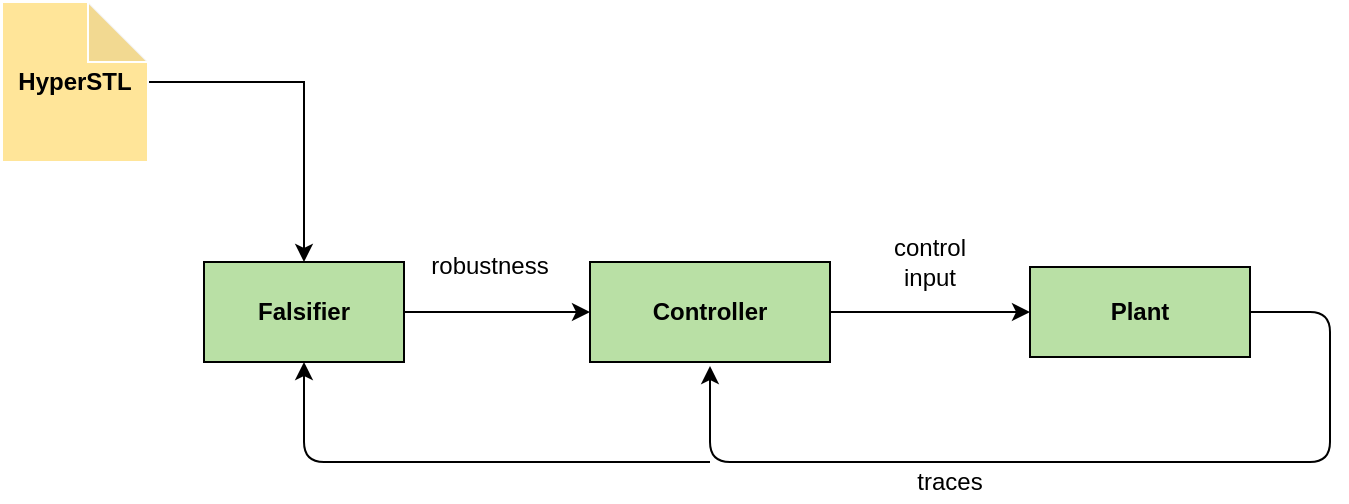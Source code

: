 <mxfile version="14.9.8" type="github">
  <diagram id="2gOYRXs8kX6Jgaj4g1zR" name="Page-1">
    <mxGraphModel dx="1201" dy="712" grid="1" gridSize="10" guides="1" tooltips="1" connect="1" arrows="1" fold="1" page="1" pageScale="1" pageWidth="850" pageHeight="1100" math="0" shadow="0">
      <root>
        <mxCell id="0" />
        <mxCell id="1" parent="0" />
        <mxCell id="rfJm-Gr54Hu4AGXSLJ_7-8" style="edgeStyle=orthogonalEdgeStyle;rounded=0;orthogonalLoop=1;jettySize=auto;html=1;exitX=1;exitY=0.5;exitDx=0;exitDy=0;entryX=0;entryY=0.5;entryDx=0;entryDy=0;" edge="1" parent="1" source="rfJm-Gr54Hu4AGXSLJ_7-1" target="rfJm-Gr54Hu4AGXSLJ_7-3">
          <mxGeometry relative="1" as="geometry" />
        </mxCell>
        <mxCell id="rfJm-Gr54Hu4AGXSLJ_7-1" value="&lt;b&gt;Falsifier&lt;/b&gt;" style="rounded=0;whiteSpace=wrap;html=1;fillColor=#B9E0A5;" vertex="1" parent="1">
          <mxGeometry x="207" y="390" width="100" height="50" as="geometry" />
        </mxCell>
        <mxCell id="rfJm-Gr54Hu4AGXSLJ_7-9" style="edgeStyle=orthogonalEdgeStyle;rounded=0;orthogonalLoop=1;jettySize=auto;html=1;entryX=0;entryY=0.5;entryDx=0;entryDy=0;" edge="1" parent="1" source="rfJm-Gr54Hu4AGXSLJ_7-3" target="rfJm-Gr54Hu4AGXSLJ_7-4">
          <mxGeometry relative="1" as="geometry">
            <mxPoint x="610" y="415" as="targetPoint" />
          </mxGeometry>
        </mxCell>
        <mxCell id="rfJm-Gr54Hu4AGXSLJ_7-3" value="&lt;b&gt;Controller&lt;/b&gt;" style="rounded=0;whiteSpace=wrap;html=1;fillColor=#B9E0A5;" vertex="1" parent="1">
          <mxGeometry x="400" y="390" width="120" height="50" as="geometry" />
        </mxCell>
        <mxCell id="rfJm-Gr54Hu4AGXSLJ_7-4" value="&lt;b&gt;Plant&lt;/b&gt;" style="rounded=0;whiteSpace=wrap;html=1;fillColor=#B9E0A5;" vertex="1" parent="1">
          <mxGeometry x="620" y="392.5" width="110" height="45" as="geometry" />
        </mxCell>
        <mxCell id="rfJm-Gr54Hu4AGXSLJ_7-21" style="edgeStyle=orthogonalEdgeStyle;rounded=0;orthogonalLoop=1;jettySize=auto;html=1;" edge="1" parent="1" source="rfJm-Gr54Hu4AGXSLJ_7-6" target="rfJm-Gr54Hu4AGXSLJ_7-1">
          <mxGeometry relative="1" as="geometry" />
        </mxCell>
        <mxCell id="rfJm-Gr54Hu4AGXSLJ_7-6" value="&lt;b&gt;HyperSTL&lt;/b&gt;" style="shape=note;whiteSpace=wrap;html=1;backgroundOutline=1;darkOpacity=0.05;fillColor=#FFE599;strokeColor=#FFFFFF;" vertex="1" parent="1">
          <mxGeometry x="106" y="260" width="73" height="80" as="geometry" />
        </mxCell>
        <mxCell id="rfJm-Gr54Hu4AGXSLJ_7-10" value="" style="endArrow=classic;html=1;exitX=1;exitY=0.5;exitDx=0;exitDy=0;" edge="1" parent="1" source="rfJm-Gr54Hu4AGXSLJ_7-4">
          <mxGeometry width="50" height="50" relative="1" as="geometry">
            <mxPoint x="430" y="400" as="sourcePoint" />
            <mxPoint x="460" y="442" as="targetPoint" />
            <Array as="points">
              <mxPoint x="770" y="415" />
              <mxPoint x="770" y="490" />
              <mxPoint x="550" y="490" />
              <mxPoint x="460" y="490" />
            </Array>
          </mxGeometry>
        </mxCell>
        <mxCell id="rfJm-Gr54Hu4AGXSLJ_7-12" value="control input" style="text;html=1;strokeColor=none;fillColor=none;align=center;verticalAlign=middle;whiteSpace=wrap;rounded=0;" vertex="1" parent="1">
          <mxGeometry x="550" y="380" width="40" height="20" as="geometry" />
        </mxCell>
        <mxCell id="rfJm-Gr54Hu4AGXSLJ_7-13" value="robustness" style="text;html=1;strokeColor=none;fillColor=none;align=center;verticalAlign=middle;whiteSpace=wrap;rounded=0;" vertex="1" parent="1">
          <mxGeometry x="330" y="381.5" width="40" height="20" as="geometry" />
        </mxCell>
        <mxCell id="rfJm-Gr54Hu4AGXSLJ_7-15" value="traces" style="text;html=1;strokeColor=none;fillColor=none;align=center;verticalAlign=middle;whiteSpace=wrap;rounded=0;" vertex="1" parent="1">
          <mxGeometry x="560" y="490" width="40" height="20" as="geometry" />
        </mxCell>
        <mxCell id="rfJm-Gr54Hu4AGXSLJ_7-16" value="" style="endArrow=classic;html=1;entryX=0.5;entryY=1;entryDx=0;entryDy=0;" edge="1" parent="1" target="rfJm-Gr54Hu4AGXSLJ_7-1">
          <mxGeometry width="50" height="50" relative="1" as="geometry">
            <mxPoint x="460" y="490" as="sourcePoint" />
            <mxPoint x="480" y="350" as="targetPoint" />
            <Array as="points">
              <mxPoint x="257" y="490" />
            </Array>
          </mxGeometry>
        </mxCell>
      </root>
    </mxGraphModel>
  </diagram>
</mxfile>
